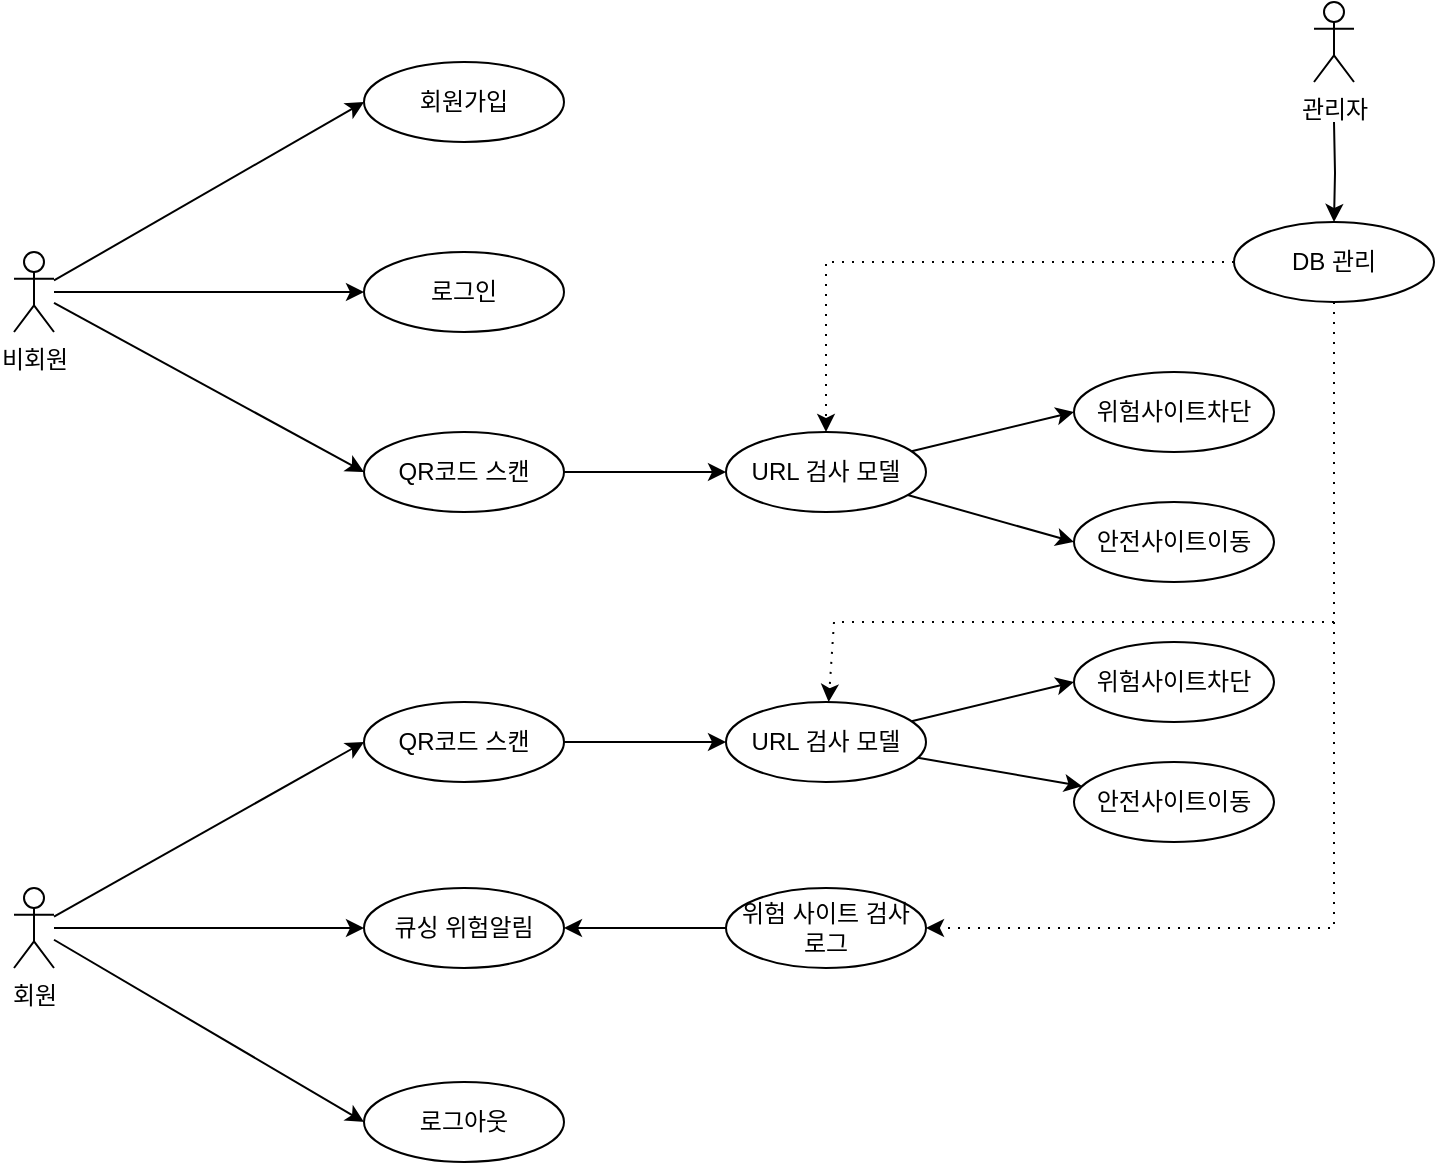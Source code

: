 <mxfile version="24.8.6">
  <diagram name="페이지-1" id="mTrcCg7hGDufGF96mLVW">
    <mxGraphModel dx="795" dy="921" grid="1" gridSize="10" guides="1" tooltips="1" connect="1" arrows="1" fold="1" page="1" pageScale="1" pageWidth="827" pageHeight="1169" math="0" shadow="0">
      <root>
        <mxCell id="0" />
        <mxCell id="1" parent="0" />
        <mxCell id="z3pKFTEONUYGYIhmsiOg-28" style="rounded=0;orthogonalLoop=1;jettySize=auto;html=1;entryX=0;entryY=0.5;entryDx=0;entryDy=0;" edge="1" parent="1" source="djOH0jw431XSo0t766Vh-1" target="djOH0jw431XSo0t766Vh-241">
          <mxGeometry relative="1" as="geometry" />
        </mxCell>
        <mxCell id="z3pKFTEONUYGYIhmsiOg-30" style="edgeStyle=orthogonalEdgeStyle;rounded=0;orthogonalLoop=1;jettySize=auto;html=1;" edge="1" parent="1" source="djOH0jw431XSo0t766Vh-1" target="djOH0jw431XSo0t766Vh-240">
          <mxGeometry relative="1" as="geometry" />
        </mxCell>
        <mxCell id="z3pKFTEONUYGYIhmsiOg-31" style="rounded=0;orthogonalLoop=1;jettySize=auto;html=1;entryX=0;entryY=0.5;entryDx=0;entryDy=0;" edge="1" parent="1" source="djOH0jw431XSo0t766Vh-1" target="djOH0jw431XSo0t766Vh-239">
          <mxGeometry relative="1" as="geometry" />
        </mxCell>
        <mxCell id="djOH0jw431XSo0t766Vh-1" value="비회원" style="shape=umlActor;verticalLabelPosition=bottom;verticalAlign=top;html=1;outlineConnect=0;" parent="1" vertex="1">
          <mxGeometry x="30" y="475" width="20" height="40" as="geometry" />
        </mxCell>
        <mxCell id="z3pKFTEONUYGYIhmsiOg-29" style="rounded=0;orthogonalLoop=1;jettySize=auto;html=1;entryX=0;entryY=0.5;entryDx=0;entryDy=0;" edge="1" parent="1" source="djOH0jw431XSo0t766Vh-2" target="djOH0jw431XSo0t766Vh-256">
          <mxGeometry relative="1" as="geometry" />
        </mxCell>
        <mxCell id="z3pKFTEONUYGYIhmsiOg-32" style="edgeStyle=orthogonalEdgeStyle;rounded=0;orthogonalLoop=1;jettySize=auto;html=1;entryX=0;entryY=0.5;entryDx=0;entryDy=0;" edge="1" parent="1" source="djOH0jw431XSo0t766Vh-2" target="z3pKFTEONUYGYIhmsiOg-1">
          <mxGeometry relative="1" as="geometry" />
        </mxCell>
        <mxCell id="z3pKFTEONUYGYIhmsiOg-33" style="rounded=0;orthogonalLoop=1;jettySize=auto;html=1;entryX=0;entryY=0.5;entryDx=0;entryDy=0;" edge="1" parent="1" source="djOH0jw431XSo0t766Vh-2" target="djOH0jw431XSo0t766Vh-257">
          <mxGeometry relative="1" as="geometry" />
        </mxCell>
        <mxCell id="djOH0jw431XSo0t766Vh-2" value="회원" style="shape=umlActor;verticalLabelPosition=bottom;verticalAlign=top;html=1;outlineConnect=0;" parent="1" vertex="1">
          <mxGeometry x="30" y="793" width="20" height="40" as="geometry" />
        </mxCell>
        <mxCell id="z3pKFTEONUYGYIhmsiOg-35" style="edgeStyle=orthogonalEdgeStyle;rounded=0;orthogonalLoop=1;jettySize=auto;html=1;entryX=0;entryY=0.5;entryDx=0;entryDy=0;" edge="1" parent="1" source="djOH0jw431XSo0t766Vh-239" target="djOH0jw431XSo0t766Vh-265">
          <mxGeometry relative="1" as="geometry" />
        </mxCell>
        <mxCell id="djOH0jw431XSo0t766Vh-239" value="QR코드 스캔" style="ellipse;whiteSpace=wrap;html=1;" parent="1" vertex="1">
          <mxGeometry x="205" y="565" width="100" height="40" as="geometry" />
        </mxCell>
        <mxCell id="djOH0jw431XSo0t766Vh-240" value="로그인" style="ellipse;whiteSpace=wrap;html=1;" parent="1" vertex="1">
          <mxGeometry x="205" y="475" width="100" height="40" as="geometry" />
        </mxCell>
        <mxCell id="djOH0jw431XSo0t766Vh-241" value="회원가입" style="ellipse;whiteSpace=wrap;html=1;" parent="1" vertex="1">
          <mxGeometry x="205" y="380" width="100" height="40" as="geometry" />
        </mxCell>
        <mxCell id="z3pKFTEONUYGYIhmsiOg-36" style="edgeStyle=orthogonalEdgeStyle;rounded=0;orthogonalLoop=1;jettySize=auto;html=1;" edge="1" parent="1" source="djOH0jw431XSo0t766Vh-256" target="djOH0jw431XSo0t766Vh-266">
          <mxGeometry relative="1" as="geometry" />
        </mxCell>
        <mxCell id="djOH0jw431XSo0t766Vh-256" value="QR코드 스캔" style="ellipse;whiteSpace=wrap;html=1;" parent="1" vertex="1">
          <mxGeometry x="205" y="700" width="100" height="40" as="geometry" />
        </mxCell>
        <mxCell id="djOH0jw431XSo0t766Vh-257" value="로그아웃" style="ellipse;whiteSpace=wrap;html=1;" parent="1" vertex="1">
          <mxGeometry x="205" y="890" width="100" height="40" as="geometry" />
        </mxCell>
        <mxCell id="djOH0jw431XSo0t766Vh-262" value="안전사이트이동" style="ellipse;whiteSpace=wrap;html=1;" parent="1" vertex="1">
          <mxGeometry x="560" y="600" width="100" height="40" as="geometry" />
        </mxCell>
        <mxCell id="z3pKFTEONUYGYIhmsiOg-37" style="rounded=0;orthogonalLoop=1;jettySize=auto;html=1;entryX=0;entryY=0.5;entryDx=0;entryDy=0;" edge="1" parent="1" source="djOH0jw431XSo0t766Vh-265" target="djOH0jw431XSo0t766Vh-267">
          <mxGeometry relative="1" as="geometry" />
        </mxCell>
        <mxCell id="z3pKFTEONUYGYIhmsiOg-38" style="rounded=0;orthogonalLoop=1;jettySize=auto;html=1;entryX=0;entryY=0.5;entryDx=0;entryDy=0;" edge="1" parent="1" source="djOH0jw431XSo0t766Vh-265" target="djOH0jw431XSo0t766Vh-262">
          <mxGeometry relative="1" as="geometry" />
        </mxCell>
        <mxCell id="djOH0jw431XSo0t766Vh-265" value="URL 검사 모델" style="ellipse;whiteSpace=wrap;html=1;" parent="1" vertex="1">
          <mxGeometry x="386" y="565" width="100" height="40" as="geometry" />
        </mxCell>
        <mxCell id="z3pKFTEONUYGYIhmsiOg-39" style="rounded=0;orthogonalLoop=1;jettySize=auto;html=1;entryX=0;entryY=0.5;entryDx=0;entryDy=0;" edge="1" parent="1" source="djOH0jw431XSo0t766Vh-266" target="z3pKFTEONUYGYIhmsiOg-5">
          <mxGeometry relative="1" as="geometry" />
        </mxCell>
        <mxCell id="z3pKFTEONUYGYIhmsiOg-41" style="rounded=0;orthogonalLoop=1;jettySize=auto;html=1;" edge="1" parent="1" source="djOH0jw431XSo0t766Vh-266" target="z3pKFTEONUYGYIhmsiOg-6">
          <mxGeometry relative="1" as="geometry" />
        </mxCell>
        <mxCell id="djOH0jw431XSo0t766Vh-266" value="URL 검사 모델" style="ellipse;whiteSpace=wrap;html=1;" parent="1" vertex="1">
          <mxGeometry x="386" y="700" width="100" height="40" as="geometry" />
        </mxCell>
        <mxCell id="djOH0jw431XSo0t766Vh-267" value="위험사이트차단" style="ellipse;whiteSpace=wrap;html=1;" parent="1" vertex="1">
          <mxGeometry x="560" y="535" width="100" height="40" as="geometry" />
        </mxCell>
        <mxCell id="z3pKFTEONUYGYIhmsiOg-1" value="큐싱 위험알림" style="ellipse;whiteSpace=wrap;html=1;" vertex="1" parent="1">
          <mxGeometry x="205" y="793" width="100" height="40" as="geometry" />
        </mxCell>
        <mxCell id="z3pKFTEONUYGYIhmsiOg-5" value="위험사이트차단" style="ellipse;whiteSpace=wrap;html=1;" vertex="1" parent="1">
          <mxGeometry x="560" y="670" width="100" height="40" as="geometry" />
        </mxCell>
        <mxCell id="z3pKFTEONUYGYIhmsiOg-6" value="안전사이트이동" style="ellipse;whiteSpace=wrap;html=1;" vertex="1" parent="1">
          <mxGeometry x="560" y="730" width="100" height="40" as="geometry" />
        </mxCell>
        <mxCell id="z3pKFTEONUYGYIhmsiOg-27" style="edgeStyle=orthogonalEdgeStyle;rounded=0;orthogonalLoop=1;jettySize=auto;html=1;" edge="1" parent="1" target="z3pKFTEONUYGYIhmsiOg-23">
          <mxGeometry relative="1" as="geometry">
            <mxPoint x="690" y="410" as="sourcePoint" />
          </mxGeometry>
        </mxCell>
        <mxCell id="z3pKFTEONUYGYIhmsiOg-22" value="관리자" style="shape=umlActor;verticalLabelPosition=bottom;verticalAlign=top;html=1;outlineConnect=0;" vertex="1" parent="1">
          <mxGeometry x="680" y="350" width="20" height="40" as="geometry" />
        </mxCell>
        <mxCell id="z3pKFTEONUYGYIhmsiOg-44" style="edgeStyle=orthogonalEdgeStyle;rounded=0;orthogonalLoop=1;jettySize=auto;html=1;entryX=1;entryY=0.5;entryDx=0;entryDy=0;dashed=1;dashPattern=1 4;" edge="1" parent="1" source="z3pKFTEONUYGYIhmsiOg-23" target="z3pKFTEONUYGYIhmsiOg-42">
          <mxGeometry relative="1" as="geometry">
            <Array as="points">
              <mxPoint x="690" y="813" />
            </Array>
          </mxGeometry>
        </mxCell>
        <mxCell id="z3pKFTEONUYGYIhmsiOg-45" style="rounded=0;orthogonalLoop=1;jettySize=auto;html=1;entryX=0.5;entryY=0;entryDx=0;entryDy=0;edgeStyle=orthogonalEdgeStyle;dashed=1;dashPattern=1 4;" edge="1" parent="1" source="z3pKFTEONUYGYIhmsiOg-23" target="djOH0jw431XSo0t766Vh-265">
          <mxGeometry relative="1" as="geometry" />
        </mxCell>
        <mxCell id="z3pKFTEONUYGYIhmsiOg-46" style="rounded=0;orthogonalLoop=1;jettySize=auto;html=1;dashed=1;dashPattern=1 4;" edge="1" parent="1" source="z3pKFTEONUYGYIhmsiOg-23" target="djOH0jw431XSo0t766Vh-266">
          <mxGeometry relative="1" as="geometry">
            <Array as="points">
              <mxPoint x="690" y="660" />
              <mxPoint x="440" y="660" />
            </Array>
          </mxGeometry>
        </mxCell>
        <mxCell id="z3pKFTEONUYGYIhmsiOg-23" value="DB 관리" style="ellipse;whiteSpace=wrap;html=1;" vertex="1" parent="1">
          <mxGeometry x="640" y="460" width="100" height="40" as="geometry" />
        </mxCell>
        <mxCell id="z3pKFTEONUYGYIhmsiOg-43" style="edgeStyle=orthogonalEdgeStyle;rounded=0;orthogonalLoop=1;jettySize=auto;html=1;entryX=1;entryY=0.5;entryDx=0;entryDy=0;" edge="1" parent="1" source="z3pKFTEONUYGYIhmsiOg-42" target="z3pKFTEONUYGYIhmsiOg-1">
          <mxGeometry relative="1" as="geometry" />
        </mxCell>
        <mxCell id="z3pKFTEONUYGYIhmsiOg-42" value="위험 사이트 검사&lt;br&gt;로그" style="ellipse;whiteSpace=wrap;html=1;" vertex="1" parent="1">
          <mxGeometry x="386" y="793" width="100" height="40" as="geometry" />
        </mxCell>
      </root>
    </mxGraphModel>
  </diagram>
</mxfile>
